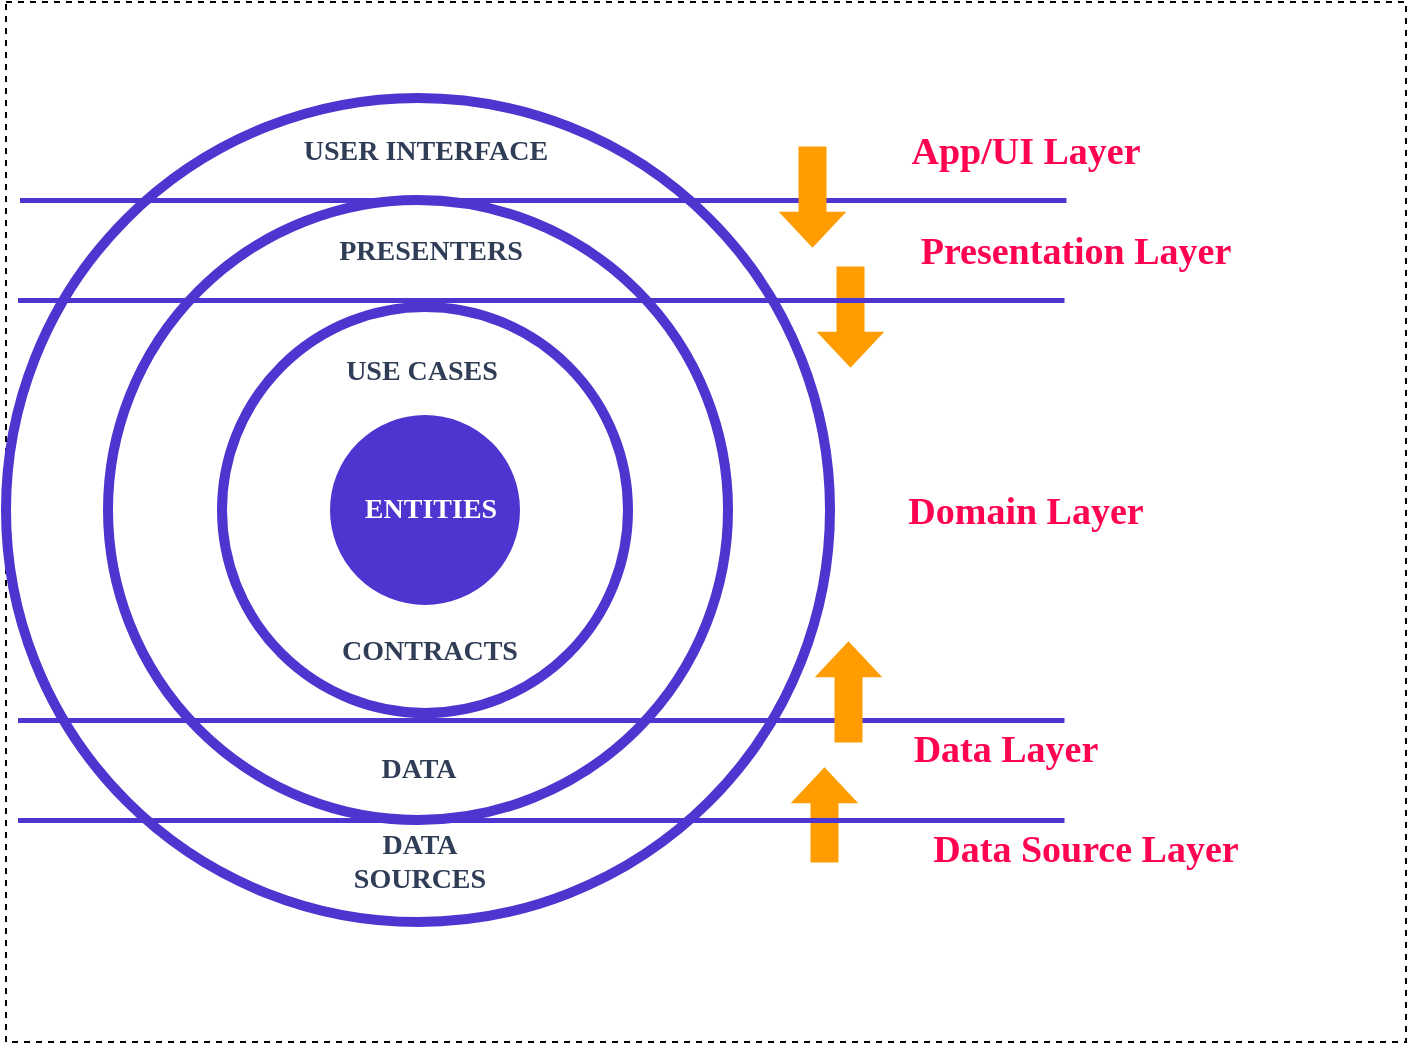 <mxfile version="17.4.5" type="device"><diagram id="9OCQAOlKmEXbV7trn9QO" name="Page-1"><mxGraphModel dx="1123" dy="721" grid="1" gridSize="10" guides="1" tooltips="1" connect="1" arrows="1" fold="1" page="1" pageScale="1" pageWidth="827" pageHeight="1169" math="0" shadow="0"><root><mxCell id="0"/><mxCell id="1" parent="0"/><mxCell id="vnsWKqCSyLAAJmeM0sdl-24" value="" style="group;strokeColor=default;perimeterSpacing=0;rounded=0;glass=0;sketch=0;shadow=0;fillColor=default;gradientColor=none;dashed=1;absoluteArcSize=0;portConstraint=none;container=0;recursiveResize=0;" parent="1" vertex="1" connectable="0"><mxGeometry x="80" y="130" width="700" height="520" as="geometry"/></mxCell><mxCell id="vnsWKqCSyLAAJmeM0sdl-2" value="" style="ellipse;whiteSpace=wrap;html=1;aspect=fixed;fillColor=none;strokeWidth=5;strokeColor=#4F35CF;" parent="vnsWKqCSyLAAJmeM0sdl-24" vertex="1"><mxGeometry y="48" width="412" height="412" as="geometry"/></mxCell><mxCell id="vnsWKqCSyLAAJmeM0sdl-3" value="" style="ellipse;whiteSpace=wrap;html=1;aspect=fixed;fillColor=none;strokeWidth=5;strokeColor=#4F35CF;" parent="vnsWKqCSyLAAJmeM0sdl-24" vertex="1"><mxGeometry x="51" y="99" width="310" height="310" as="geometry"/></mxCell><mxCell id="vnsWKqCSyLAAJmeM0sdl-4" value="" style="ellipse;whiteSpace=wrap;html=1;aspect=fixed;fillColor=none;strokeColor=#4F35CF;strokeWidth=5;" parent="vnsWKqCSyLAAJmeM0sdl-24" vertex="1"><mxGeometry x="108" y="152.5" width="203" height="203" as="geometry"/></mxCell><mxCell id="vnsWKqCSyLAAJmeM0sdl-6" value="" style="ellipse;whiteSpace=wrap;html=1;aspect=fixed;fillColor=#4F35CF;strokeWidth=5;strokeColor=#4F35CF;" parent="vnsWKqCSyLAAJmeM0sdl-24" vertex="1"><mxGeometry x="164.5" y="209" width="90" height="90" as="geometry"/></mxCell><mxCell id="vnsWKqCSyLAAJmeM0sdl-7" value="&lt;b&gt;&lt;font style=&quot;font-size: 14px&quot; color=&quot;#303d57&quot;&gt;USER INTERFACE&lt;/font&gt;&lt;/b&gt;" style="text;html=1;strokeColor=none;fillColor=none;align=center;verticalAlign=middle;whiteSpace=wrap;rounded=0;fontFamily=Tahoma;" parent="vnsWKqCSyLAAJmeM0sdl-24" vertex="1"><mxGeometry x="140" y="60" width="140" height="30" as="geometry"/></mxCell><mxCell id="vnsWKqCSyLAAJmeM0sdl-8" value="&lt;b&gt;&lt;font style=&quot;font-size: 14px&quot; color=&quot;#303d57&quot;&gt;PRESENTERS&lt;/font&gt;&lt;/b&gt;" style="text;html=1;strokeColor=none;fillColor=none;align=center;verticalAlign=middle;whiteSpace=wrap;rounded=0;rotation=0;absoluteArcSize=0;arcSize=12;fontFamily=Tahoma;" parent="vnsWKqCSyLAAJmeM0sdl-24" vertex="1"><mxGeometry x="175.5" y="110" width="72.5" height="30" as="geometry"/></mxCell><mxCell id="vnsWKqCSyLAAJmeM0sdl-9" value="&lt;b&gt;&lt;font style=&quot;font-size: 14px&quot; color=&quot;#303d57&quot;&gt;USE CASES&lt;/font&gt;&lt;/b&gt;" style="text;html=1;strokeColor=none;fillColor=none;align=center;verticalAlign=middle;whiteSpace=wrap;rounded=0;fontFamily=Tahoma;" parent="vnsWKqCSyLAAJmeM0sdl-24" vertex="1"><mxGeometry x="164" y="170" width="88" height="30" as="geometry"/></mxCell><mxCell id="vnsWKqCSyLAAJmeM0sdl-10" value="&lt;b&gt;&lt;font style=&quot;font-size: 14px&quot; color=&quot;#ffffff&quot;&gt;ENTITIES&lt;/font&gt;&lt;/b&gt;" style="text;html=1;strokeColor=none;fillColor=none;align=center;verticalAlign=middle;whiteSpace=wrap;rounded=0;fontFamily=Tahoma;" parent="vnsWKqCSyLAAJmeM0sdl-24" vertex="1"><mxGeometry x="175.5" y="239" width="72.5" height="30" as="geometry"/></mxCell><mxCell id="vnsWKqCSyLAAJmeM0sdl-11" value="&lt;b&gt;&lt;font style=&quot;font-size: 14px&quot; color=&quot;#303d57&quot;&gt;DATA&lt;/font&gt;&lt;/b&gt;" style="text;html=1;strokeColor=none;fillColor=none;align=center;verticalAlign=middle;whiteSpace=wrap;rounded=0;fontFamily=Tahoma;" parent="vnsWKqCSyLAAJmeM0sdl-24" vertex="1"><mxGeometry x="169.75" y="369" width="72.5" height="30" as="geometry"/></mxCell><mxCell id="vnsWKqCSyLAAJmeM0sdl-12" value="&lt;b&gt;&lt;font color=&quot;#ffffff&quot; style=&quot;font-size: 14px&quot;&gt;DB&lt;/font&gt;&lt;/b&gt;" style="text;html=1;strokeColor=none;fillColor=none;align=center;verticalAlign=middle;whiteSpace=wrap;rounded=0;fontFamily=Tahoma;rotation=45;" parent="vnsWKqCSyLAAJmeM0sdl-24" vertex="1"><mxGeometry x="38" y="349.5" width="56.25" height="30" as="geometry"/></mxCell><mxCell id="vnsWKqCSyLAAJmeM0sdl-13" value="&lt;b&gt;&lt;font style=&quot;font-size: 14px&quot; color=&quot;#303d57&quot;&gt;DATA SOURCES&lt;/font&gt;&lt;/b&gt;" style="text;html=1;strokeColor=none;fillColor=none;align=center;verticalAlign=middle;whiteSpace=wrap;rounded=0;fontFamily=Tahoma;" parent="vnsWKqCSyLAAJmeM0sdl-24" vertex="1"><mxGeometry x="159" y="414.5" width="95.75" height="30" as="geometry"/></mxCell><mxCell id="vnsWKqCSyLAAJmeM0sdl-14" value="&lt;b&gt;&lt;font color=&quot;#ffffff&quot; style=&quot;font-size: 14px&quot;&gt;EXTERNAL INTERFACE&lt;/font&gt;&lt;/b&gt;" style="text;html=1;strokeColor=none;fillColor=none;align=center;verticalAlign=middle;whiteSpace=wrap;rounded=0;fontFamily=Tahoma;rotation=-45;" parent="vnsWKqCSyLAAJmeM0sdl-24" vertex="1"><mxGeometry x="318" y="359" width="50" height="11" as="geometry"/></mxCell><mxCell id="vnsWKqCSyLAAJmeM0sdl-18" value="" style="shape=image;verticalLabelPosition=bottom;labelBackgroundColor=default;verticalAlign=top;aspect=fixed;imageAspect=0;image=https://emp.neosofttech.com/assets/f50a28d6/assets/images/neosoft.svg;" parent="vnsWKqCSyLAAJmeM0sdl-24" vertex="1"><mxGeometry x="9.62" y="470" width="149.38" height="40" as="geometry"/></mxCell><mxCell id="KErtH8UB2tJN9xDebMRV-3" value="&lt;b&gt;&lt;font style=&quot;font-size: 14px&quot; color=&quot;#303d57&quot;&gt;CONTRACTS&lt;/font&gt;&lt;/b&gt;" style="text;html=1;strokeColor=none;fillColor=none;align=center;verticalAlign=middle;whiteSpace=wrap;rounded=0;fontFamily=Tahoma;" vertex="1" parent="vnsWKqCSyLAAJmeM0sdl-24"><mxGeometry x="167.75" y="310" width="88" height="30" as="geometry"/></mxCell><mxCell id="KErtH8UB2tJN9xDebMRV-4" value="" style="endArrow=none;html=1;rounded=0;fontFamily=Tahoma;fontSize=19;fontColor=#FFFFFF;strokeColor=#4F35CF;strokeWidth=2.5;" edge="1" parent="vnsWKqCSyLAAJmeM0sdl-24"><mxGeometry width="50" height="50" relative="1" as="geometry"><mxPoint x="6.75" y="99" as="sourcePoint"/><mxPoint x="530" y="99" as="targetPoint"/></mxGeometry></mxCell><mxCell id="KErtH8UB2tJN9xDebMRV-8" value="&lt;font color=&quot;#ff0351&quot;&gt;&lt;b&gt;App/UI Layer&lt;/b&gt;&lt;/font&gt;" style="text;html=1;strokeColor=none;fillColor=none;align=center;verticalAlign=middle;whiteSpace=wrap;rounded=0;shadow=0;glass=0;dashed=1;sketch=0;fontFamily=Tahoma;fontSize=19;fontColor=#FFFFFF;" vertex="1" parent="vnsWKqCSyLAAJmeM0sdl-24"><mxGeometry x="430" y="60" width="160" height="30" as="geometry"/></mxCell><mxCell id="KErtH8UB2tJN9xDebMRV-11" value="&lt;font color=&quot;#ff0351&quot;&gt;&lt;b&gt;Data Layer&lt;/b&gt;&lt;/font&gt;" style="text;html=1;strokeColor=none;fillColor=none;align=center;verticalAlign=middle;whiteSpace=wrap;rounded=0;shadow=0;glass=0;dashed=1;sketch=0;fontFamily=Tahoma;fontSize=19;fontColor=#FFFFFF;" vertex="1" parent="vnsWKqCSyLAAJmeM0sdl-24"><mxGeometry x="420" y="359" width="160" height="30" as="geometry"/></mxCell><mxCell id="KErtH8UB2tJN9xDebMRV-18" value="" style="shape=flexArrow;endArrow=classic;html=1;rounded=0;fontFamily=Tahoma;fontSize=19;fontColor=#FF0351;strokeColor=#FE9C00;strokeWidth=2.5;entryX=0;entryY=0.75;entryDx=0;entryDy=0;endWidth=14;endSize=4.143;fillColor=#FE9C00;" edge="1" parent="vnsWKqCSyLAAJmeM0sdl-24"><mxGeometry width="50" height="50" relative="1" as="geometry"><mxPoint x="422" y="132" as="sourcePoint"/><mxPoint x="422" y="182.0" as="targetPoint"/></mxGeometry></mxCell><mxCell id="KErtH8UB2tJN9xDebMRV-13" value="" style="shape=flexArrow;endArrow=classic;html=1;rounded=0;fontFamily=Tahoma;fontSize=19;fontColor=#FF0351;strokeColor=#FE9C00;strokeWidth=2.5;entryX=0;entryY=0.75;entryDx=0;entryDy=0;endWidth=14;endSize=4.143;fillColor=#FE9C00;" edge="1" parent="vnsWKqCSyLAAJmeM0sdl-24"><mxGeometry width="50" height="50" relative="1" as="geometry"><mxPoint x="409" y="430" as="sourcePoint"/><mxPoint x="409" y="383" as="targetPoint"/></mxGeometry></mxCell><mxCell id="KErtH8UB2tJN9xDebMRV-5" value="" style="endArrow=none;html=1;rounded=0;fontFamily=Tahoma;fontSize=19;fontColor=#FFFFFF;strokeColor=#4F35CF;strokeWidth=2.5;" edge="1" parent="1"><mxGeometry width="50" height="50" relative="1" as="geometry"><mxPoint x="85.75" y="279" as="sourcePoint"/><mxPoint x="609" y="279" as="targetPoint"/></mxGeometry></mxCell><mxCell id="KErtH8UB2tJN9xDebMRV-6" value="" style="endArrow=none;html=1;rounded=0;fontFamily=Tahoma;fontSize=19;fontColor=#FFFFFF;strokeColor=#4F35CF;strokeWidth=2.5;" edge="1" parent="1"><mxGeometry width="50" height="50" relative="1" as="geometry"><mxPoint x="85.75" y="489" as="sourcePoint"/><mxPoint x="609.0" y="489" as="targetPoint"/></mxGeometry></mxCell><mxCell id="KErtH8UB2tJN9xDebMRV-7" value="" style="endArrow=none;html=1;rounded=0;fontFamily=Tahoma;fontSize=19;fontColor=#FFFFFF;strokeColor=#4F35CF;strokeWidth=2.5;" edge="1" parent="1"><mxGeometry width="50" height="50" relative="1" as="geometry"><mxPoint x="85.75" y="539" as="sourcePoint"/><mxPoint x="609.0" y="539" as="targetPoint"/></mxGeometry></mxCell><mxCell id="KErtH8UB2tJN9xDebMRV-9" value="&lt;font color=&quot;#ff0351&quot;&gt;&lt;b&gt;Presentation Layer&lt;/b&gt;&lt;/font&gt;" style="text;html=1;strokeColor=none;fillColor=none;align=center;verticalAlign=middle;whiteSpace=wrap;rounded=0;shadow=0;glass=0;dashed=1;sketch=0;fontFamily=Tahoma;fontSize=19;fontColor=#FFFFFF;" vertex="1" parent="1"><mxGeometry x="510" y="240" width="210" height="30" as="geometry"/></mxCell><mxCell id="KErtH8UB2tJN9xDebMRV-10" value="&lt;font color=&quot;#ff0351&quot;&gt;&lt;b&gt;Domain Layer&lt;/b&gt;&lt;/font&gt;" style="text;html=1;strokeColor=none;fillColor=none;align=center;verticalAlign=middle;whiteSpace=wrap;rounded=0;shadow=0;glass=0;dashed=1;sketch=0;fontFamily=Tahoma;fontSize=19;fontColor=#FFFFFF;" vertex="1" parent="1"><mxGeometry x="510" y="370" width="160" height="30" as="geometry"/></mxCell><mxCell id="KErtH8UB2tJN9xDebMRV-12" value="&lt;font color=&quot;#ff0351&quot;&gt;&lt;b&gt;Data Source Layer&lt;/b&gt;&lt;/font&gt;" style="text;html=1;strokeColor=none;fillColor=none;align=center;verticalAlign=middle;whiteSpace=wrap;rounded=0;shadow=0;glass=0;dashed=1;sketch=0;fontFamily=Tahoma;fontSize=19;fontColor=#FFFFFF;" vertex="1" parent="1"><mxGeometry x="530" y="539" width="180" height="30" as="geometry"/></mxCell><mxCell id="KErtH8UB2tJN9xDebMRV-17" value="" style="shape=flexArrow;endArrow=classic;html=1;rounded=0;fontFamily=Tahoma;fontSize=19;fontColor=#FF0351;strokeColor=#FE9C00;strokeWidth=2.5;entryX=0;entryY=0.75;entryDx=0;entryDy=0;endWidth=14;endSize=4.143;fillColor=#FE9C00;" edge="1" parent="1"><mxGeometry width="50" height="50" relative="1" as="geometry"><mxPoint x="501" y="500" as="sourcePoint"/><mxPoint x="501" y="450" as="targetPoint"/></mxGeometry></mxCell><mxCell id="KErtH8UB2tJN9xDebMRV-19" value="" style="shape=flexArrow;endArrow=classic;html=1;rounded=0;fontFamily=Tahoma;fontSize=19;fontColor=#FF0351;strokeColor=#FE9C00;strokeWidth=2.5;entryX=0;entryY=0.75;entryDx=0;entryDy=0;endWidth=14;endSize=4.143;fillColor=#FE9C00;" edge="1" parent="1"><mxGeometry width="50" height="50" relative="1" as="geometry"><mxPoint x="483" y="202" as="sourcePoint"/><mxPoint x="483" y="252.0" as="targetPoint"/></mxGeometry></mxCell></root></mxGraphModel></diagram></mxfile>